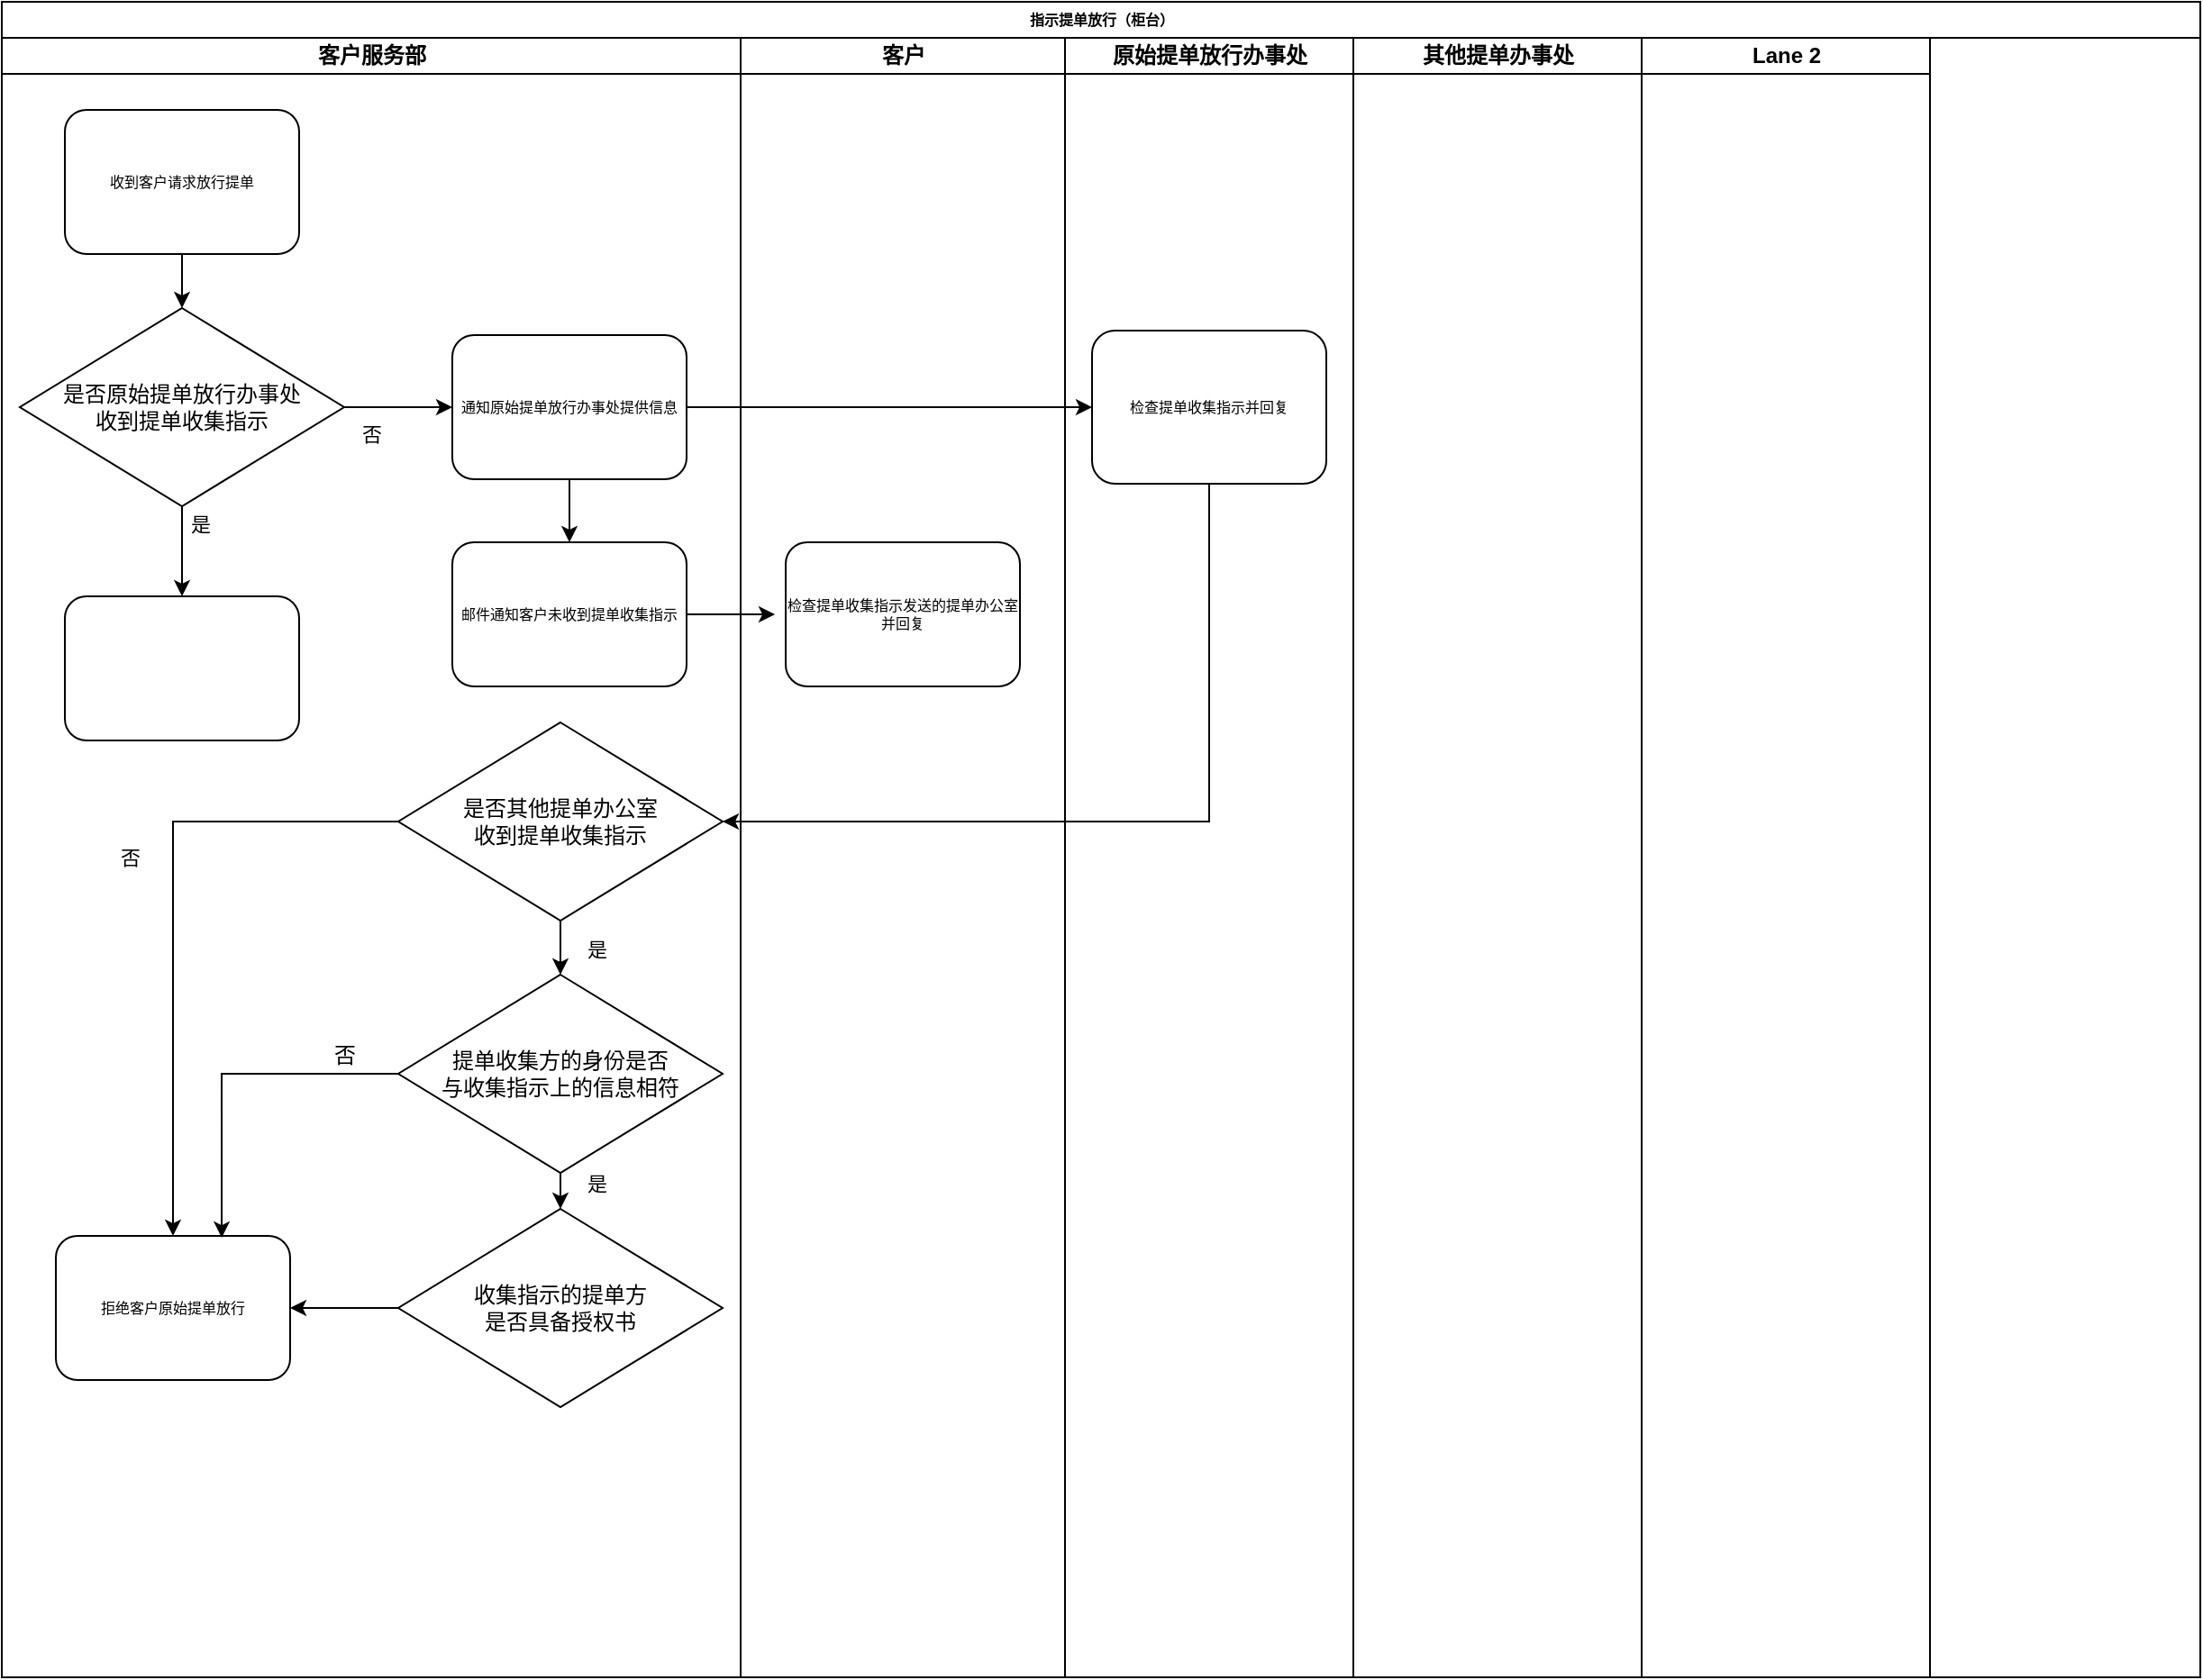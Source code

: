 <mxfile version="22.0.4" type="github">
  <diagram name="Page-1" id="74e2e168-ea6b-b213-b513-2b3c1d86103e">
    <mxGraphModel dx="1145" dy="746" grid="1" gridSize="10" guides="1" tooltips="1" connect="1" arrows="1" fold="1" page="1" pageScale="1" pageWidth="1100" pageHeight="850" background="none" math="0" shadow="0">
      <root>
        <mxCell id="0" />
        <mxCell id="1" parent="0" />
        <mxCell id="77e6c97f196da883-1" value="指示提单放行（柜台）" style="swimlane;html=1;childLayout=stackLayout;startSize=20;rounded=0;shadow=0;labelBackgroundColor=none;strokeWidth=1;fontFamily=Verdana;fontSize=8;align=center;" parent="1" vertex="1">
          <mxGeometry x="70" y="40" width="1220" height="930" as="geometry" />
        </mxCell>
        <mxCell id="77e6c97f196da883-2" value="客户服务部" style="swimlane;html=1;startSize=20;" parent="77e6c97f196da883-1" vertex="1">
          <mxGeometry y="20" width="410" height="910" as="geometry" />
        </mxCell>
        <mxCell id="Vu7juHFu6cdDpXe8fgxq-2" style="edgeStyle=orthogonalEdgeStyle;rounded=0;orthogonalLoop=1;jettySize=auto;html=1;entryX=0.5;entryY=0;entryDx=0;entryDy=0;" edge="1" parent="77e6c97f196da883-2" source="77e6c97f196da883-8" target="Vu7juHFu6cdDpXe8fgxq-1">
          <mxGeometry relative="1" as="geometry" />
        </mxCell>
        <mxCell id="77e6c97f196da883-8" value="收到客户请求放行提单" style="rounded=1;whiteSpace=wrap;html=1;shadow=0;labelBackgroundColor=none;strokeWidth=1;fontFamily=Verdana;fontSize=8;align=center;" parent="77e6c97f196da883-2" vertex="1">
          <mxGeometry x="35" y="40" width="130" height="80" as="geometry" />
        </mxCell>
        <mxCell id="Vu7juHFu6cdDpXe8fgxq-4" style="edgeStyle=orthogonalEdgeStyle;rounded=0;orthogonalLoop=1;jettySize=auto;html=1;exitX=0.5;exitY=1;exitDx=0;exitDy=0;entryX=0.5;entryY=0;entryDx=0;entryDy=0;" edge="1" parent="77e6c97f196da883-2" source="Vu7juHFu6cdDpXe8fgxq-1">
          <mxGeometry relative="1" as="geometry">
            <mxPoint x="100" y="310" as="targetPoint" />
          </mxGeometry>
        </mxCell>
        <mxCell id="Vu7juHFu6cdDpXe8fgxq-9" value="是" style="edgeLabel;html=1;align=center;verticalAlign=middle;resizable=0;points=[];" vertex="1" connectable="0" parent="Vu7juHFu6cdDpXe8fgxq-4">
          <mxGeometry x="-0.12" y="3" relative="1" as="geometry">
            <mxPoint x="7" y="-12" as="offset" />
          </mxGeometry>
        </mxCell>
        <mxCell id="Vu7juHFu6cdDpXe8fgxq-7" style="edgeStyle=orthogonalEdgeStyle;rounded=0;orthogonalLoop=1;jettySize=auto;html=1;" edge="1" parent="77e6c97f196da883-2" source="Vu7juHFu6cdDpXe8fgxq-1">
          <mxGeometry relative="1" as="geometry">
            <mxPoint x="250" y="205" as="targetPoint" />
          </mxGeometry>
        </mxCell>
        <mxCell id="Vu7juHFu6cdDpXe8fgxq-10" value="否" style="edgeLabel;html=1;align=center;verticalAlign=middle;resizable=0;points=[];" vertex="1" connectable="0" parent="Vu7juHFu6cdDpXe8fgxq-7">
          <mxGeometry x="-0.133" y="-1" relative="1" as="geometry">
            <mxPoint x="-11" y="14" as="offset" />
          </mxGeometry>
        </mxCell>
        <mxCell id="Vu7juHFu6cdDpXe8fgxq-1" value="是否原始提单放行办事处&lt;br&gt;收到提单收集指示" style="rhombus;whiteSpace=wrap;html=1;" vertex="1" parent="77e6c97f196da883-2">
          <mxGeometry x="10" y="150" width="180" height="110" as="geometry" />
        </mxCell>
        <mxCell id="Vu7juHFu6cdDpXe8fgxq-24" style="edgeStyle=orthogonalEdgeStyle;rounded=0;orthogonalLoop=1;jettySize=auto;html=1;exitX=0.5;exitY=1;exitDx=0;exitDy=0;entryX=0.5;entryY=0;entryDx=0;entryDy=0;" edge="1" parent="77e6c97f196da883-2" source="Vu7juHFu6cdDpXe8fgxq-11" target="Vu7juHFu6cdDpXe8fgxq-14">
          <mxGeometry relative="1" as="geometry" />
        </mxCell>
        <mxCell id="Vu7juHFu6cdDpXe8fgxq-11" value="通知原始提单放行办事处提供信息" style="rounded=1;whiteSpace=wrap;html=1;shadow=0;labelBackgroundColor=none;strokeWidth=1;fontFamily=Verdana;fontSize=8;align=center;" vertex="1" parent="77e6c97f196da883-2">
          <mxGeometry x="250" y="165" width="130" height="80" as="geometry" />
        </mxCell>
        <mxCell id="Vu7juHFu6cdDpXe8fgxq-12" value="" style="rounded=1;whiteSpace=wrap;html=1;shadow=0;labelBackgroundColor=none;strokeWidth=1;fontFamily=Verdana;fontSize=8;align=center;" vertex="1" parent="77e6c97f196da883-2">
          <mxGeometry x="35" y="310" width="130" height="80" as="geometry" />
        </mxCell>
        <mxCell id="Vu7juHFu6cdDpXe8fgxq-14" value="邮件通知客户未收到提单收集指示" style="rounded=1;whiteSpace=wrap;html=1;shadow=0;labelBackgroundColor=none;strokeWidth=1;fontFamily=Verdana;fontSize=8;align=center;" vertex="1" parent="77e6c97f196da883-2">
          <mxGeometry x="250" y="280" width="130" height="80" as="geometry" />
        </mxCell>
        <mxCell id="Vu7juHFu6cdDpXe8fgxq-38" style="edgeStyle=orthogonalEdgeStyle;rounded=0;orthogonalLoop=1;jettySize=auto;html=1;exitX=0.5;exitY=1;exitDx=0;exitDy=0;entryX=0.5;entryY=0;entryDx=0;entryDy=0;" edge="1" parent="77e6c97f196da883-2" source="Vu7juHFu6cdDpXe8fgxq-27" target="Vu7juHFu6cdDpXe8fgxq-32">
          <mxGeometry relative="1" as="geometry" />
        </mxCell>
        <mxCell id="Vu7juHFu6cdDpXe8fgxq-49" value="是" style="edgeLabel;html=1;align=center;verticalAlign=middle;resizable=0;points=[];" vertex="1" connectable="0" parent="Vu7juHFu6cdDpXe8fgxq-38">
          <mxGeometry x="0.067" y="4" relative="1" as="geometry">
            <mxPoint x="16" as="offset" />
          </mxGeometry>
        </mxCell>
        <mxCell id="Vu7juHFu6cdDpXe8fgxq-46" style="edgeStyle=orthogonalEdgeStyle;rounded=0;orthogonalLoop=1;jettySize=auto;html=1;exitX=0;exitY=0.5;exitDx=0;exitDy=0;entryX=0.5;entryY=0;entryDx=0;entryDy=0;" edge="1" parent="77e6c97f196da883-2" source="Vu7juHFu6cdDpXe8fgxq-27" target="Vu7juHFu6cdDpXe8fgxq-39">
          <mxGeometry relative="1" as="geometry" />
        </mxCell>
        <mxCell id="Vu7juHFu6cdDpXe8fgxq-47" value="否" style="edgeLabel;html=1;align=center;verticalAlign=middle;resizable=0;points=[];" vertex="1" connectable="0" parent="Vu7juHFu6cdDpXe8fgxq-46">
          <mxGeometry x="-0.345" y="-2" relative="1" as="geometry">
            <mxPoint x="-33" y="22" as="offset" />
          </mxGeometry>
        </mxCell>
        <mxCell id="Vu7juHFu6cdDpXe8fgxq-27" value="是否其他提单办公室&lt;br&gt;收到提单收集指示" style="rhombus;whiteSpace=wrap;html=1;" vertex="1" parent="77e6c97f196da883-2">
          <mxGeometry x="220" y="380" width="180" height="110" as="geometry" />
        </mxCell>
        <mxCell id="Vu7juHFu6cdDpXe8fgxq-35" style="edgeStyle=orthogonalEdgeStyle;rounded=0;orthogonalLoop=1;jettySize=auto;html=1;exitX=0.5;exitY=1;exitDx=0;exitDy=0;entryX=0.5;entryY=0;entryDx=0;entryDy=0;" edge="1" parent="77e6c97f196da883-2" source="Vu7juHFu6cdDpXe8fgxq-32" target="Vu7juHFu6cdDpXe8fgxq-34">
          <mxGeometry relative="1" as="geometry" />
        </mxCell>
        <mxCell id="Vu7juHFu6cdDpXe8fgxq-50" value="是" style="edgeLabel;html=1;align=center;verticalAlign=middle;resizable=0;points=[];" vertex="1" connectable="0" parent="Vu7juHFu6cdDpXe8fgxq-35">
          <mxGeometry x="-0.4" y="-3" relative="1" as="geometry">
            <mxPoint x="23" as="offset" />
          </mxGeometry>
        </mxCell>
        <mxCell id="Vu7juHFu6cdDpXe8fgxq-32" value="提单收集方的身份是否&lt;br&gt;与收集指示上的信息相符" style="rhombus;whiteSpace=wrap;html=1;" vertex="1" parent="77e6c97f196da883-2">
          <mxGeometry x="220" y="520" width="180" height="110" as="geometry" />
        </mxCell>
        <mxCell id="Vu7juHFu6cdDpXe8fgxq-55" style="edgeStyle=orthogonalEdgeStyle;rounded=0;orthogonalLoop=1;jettySize=auto;html=1;exitX=0;exitY=0.5;exitDx=0;exitDy=0;entryX=1;entryY=0.5;entryDx=0;entryDy=0;" edge="1" parent="77e6c97f196da883-2" source="Vu7juHFu6cdDpXe8fgxq-34" target="Vu7juHFu6cdDpXe8fgxq-39">
          <mxGeometry relative="1" as="geometry" />
        </mxCell>
        <mxCell id="Vu7juHFu6cdDpXe8fgxq-34" value="收集指示的提单方&lt;br&gt;是否具备授权书" style="rhombus;whiteSpace=wrap;html=1;" vertex="1" parent="77e6c97f196da883-2">
          <mxGeometry x="220" y="650" width="180" height="110" as="geometry" />
        </mxCell>
        <mxCell id="Vu7juHFu6cdDpXe8fgxq-39" value="拒绝客户原始提单放行" style="rounded=1;whiteSpace=wrap;html=1;shadow=0;labelBackgroundColor=none;strokeWidth=1;fontFamily=Verdana;fontSize=8;align=center;" vertex="1" parent="77e6c97f196da883-2">
          <mxGeometry x="30" y="665" width="130" height="80" as="geometry" />
        </mxCell>
        <mxCell id="Vu7juHFu6cdDpXe8fgxq-48" value="否" style="text;html=1;align=center;verticalAlign=middle;resizable=0;points=[];autosize=1;strokeColor=none;fillColor=none;" vertex="1" parent="77e6c97f196da883-2">
          <mxGeometry x="170" y="550" width="40" height="30" as="geometry" />
        </mxCell>
        <mxCell id="Vu7juHFu6cdDpXe8fgxq-54" style="edgeStyle=orthogonalEdgeStyle;rounded=0;orthogonalLoop=1;jettySize=auto;html=1;exitX=0;exitY=0.5;exitDx=0;exitDy=0;entryX=0.708;entryY=0.013;entryDx=0;entryDy=0;entryPerimeter=0;" edge="1" parent="77e6c97f196da883-2" source="Vu7juHFu6cdDpXe8fgxq-32" target="Vu7juHFu6cdDpXe8fgxq-39">
          <mxGeometry relative="1" as="geometry" />
        </mxCell>
        <mxCell id="77e6c97f196da883-4" value="客户" style="swimlane;html=1;startSize=20;" parent="77e6c97f196da883-1" vertex="1">
          <mxGeometry x="410" y="20" width="180" height="910" as="geometry" />
        </mxCell>
        <mxCell id="Vu7juHFu6cdDpXe8fgxq-17" value="检查提单收集指示发送的提单办公室并回复" style="rounded=1;whiteSpace=wrap;html=1;shadow=0;labelBackgroundColor=none;strokeWidth=1;fontFamily=Verdana;fontSize=8;align=center;" vertex="1" parent="77e6c97f196da883-4">
          <mxGeometry x="25" y="280" width="130" height="80" as="geometry" />
        </mxCell>
        <mxCell id="77e6c97f196da883-6" value="原始提单放行办事处" style="swimlane;html=1;startSize=20;" parent="77e6c97f196da883-1" vertex="1">
          <mxGeometry x="590" y="20" width="160" height="910" as="geometry" />
        </mxCell>
        <mxCell id="Vu7juHFu6cdDpXe8fgxq-19" value="检查提单收集指示并回复" style="rounded=1;whiteSpace=wrap;html=1;shadow=0;labelBackgroundColor=none;strokeWidth=1;fontFamily=Verdana;fontSize=8;align=center;" vertex="1" parent="77e6c97f196da883-6">
          <mxGeometry x="15" y="162.5" width="130" height="85" as="geometry" />
        </mxCell>
        <mxCell id="77e6c97f196da883-7" value="其他提单办事处" style="swimlane;html=1;startSize=20;" parent="77e6c97f196da883-1" vertex="1">
          <mxGeometry x="750" y="20" width="160" height="910" as="geometry" />
        </mxCell>
        <mxCell id="77e6c97f196da883-3" value="Lane 2" style="swimlane;html=1;startSize=20;" parent="77e6c97f196da883-1" vertex="1">
          <mxGeometry x="910" y="20" width="160" height="910" as="geometry" />
        </mxCell>
        <mxCell id="Vu7juHFu6cdDpXe8fgxq-18" style="edgeStyle=orthogonalEdgeStyle;rounded=0;orthogonalLoop=1;jettySize=auto;html=1;exitX=1;exitY=0.5;exitDx=0;exitDy=0;entryX=-0.046;entryY=0.5;entryDx=0;entryDy=0;entryPerimeter=0;" edge="1" parent="77e6c97f196da883-1" source="Vu7juHFu6cdDpXe8fgxq-14" target="Vu7juHFu6cdDpXe8fgxq-17">
          <mxGeometry relative="1" as="geometry" />
        </mxCell>
        <mxCell id="Vu7juHFu6cdDpXe8fgxq-26" style="edgeStyle=orthogonalEdgeStyle;rounded=0;orthogonalLoop=1;jettySize=auto;html=1;exitX=1;exitY=0.5;exitDx=0;exitDy=0;" edge="1" parent="77e6c97f196da883-1" source="Vu7juHFu6cdDpXe8fgxq-11" target="Vu7juHFu6cdDpXe8fgxq-19">
          <mxGeometry relative="1" as="geometry" />
        </mxCell>
        <mxCell id="Vu7juHFu6cdDpXe8fgxq-28" style="edgeStyle=orthogonalEdgeStyle;rounded=0;orthogonalLoop=1;jettySize=auto;html=1;exitX=0.5;exitY=1;exitDx=0;exitDy=0;entryX=1;entryY=0.5;entryDx=0;entryDy=0;" edge="1" parent="77e6c97f196da883-1" source="Vu7juHFu6cdDpXe8fgxq-19" target="Vu7juHFu6cdDpXe8fgxq-27">
          <mxGeometry relative="1" as="geometry" />
        </mxCell>
      </root>
    </mxGraphModel>
  </diagram>
</mxfile>
